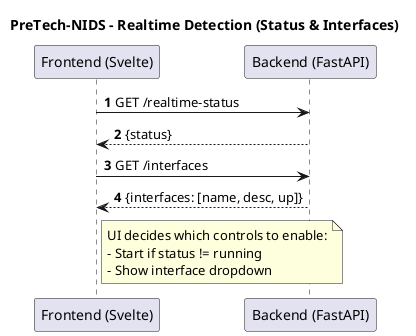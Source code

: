 @startuml
title PreTech-NIDS - Realtime Detection (Status & Interfaces)
hide circle
autonumber

participant FE as "Frontend (Svelte)"
participant BE as "Backend (FastAPI)"

FE -> BE : GET /realtime-status
BE --> FE : {status}

FE -> BE : GET /interfaces
BE --> FE : {interfaces: [name, desc, up]} 

note right of FE
UI decides which controls to enable:
- Start if status != running
- Show interface dropdown
end note
@enduml


